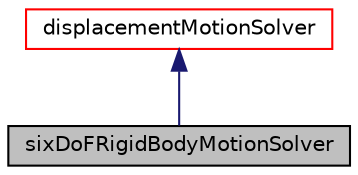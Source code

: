 digraph "sixDoFRigidBodyMotionSolver"
{
  bgcolor="transparent";
  edge [fontname="Helvetica",fontsize="10",labelfontname="Helvetica",labelfontsize="10"];
  node [fontname="Helvetica",fontsize="10",shape=record];
  Node11 [label="sixDoFRigidBodyMotionSolver",height=0.2,width=0.4,color="black", fillcolor="grey75", style="filled", fontcolor="black"];
  Node12 -> Node11 [dir="back",color="midnightblue",fontsize="10",style="solid",fontname="Helvetica"];
  Node12 [label="displacementMotionSolver",height=0.2,width=0.4,color="red",URL="$a22321.html",tooltip="Virtual base class for displacement motion solver. "];
}
